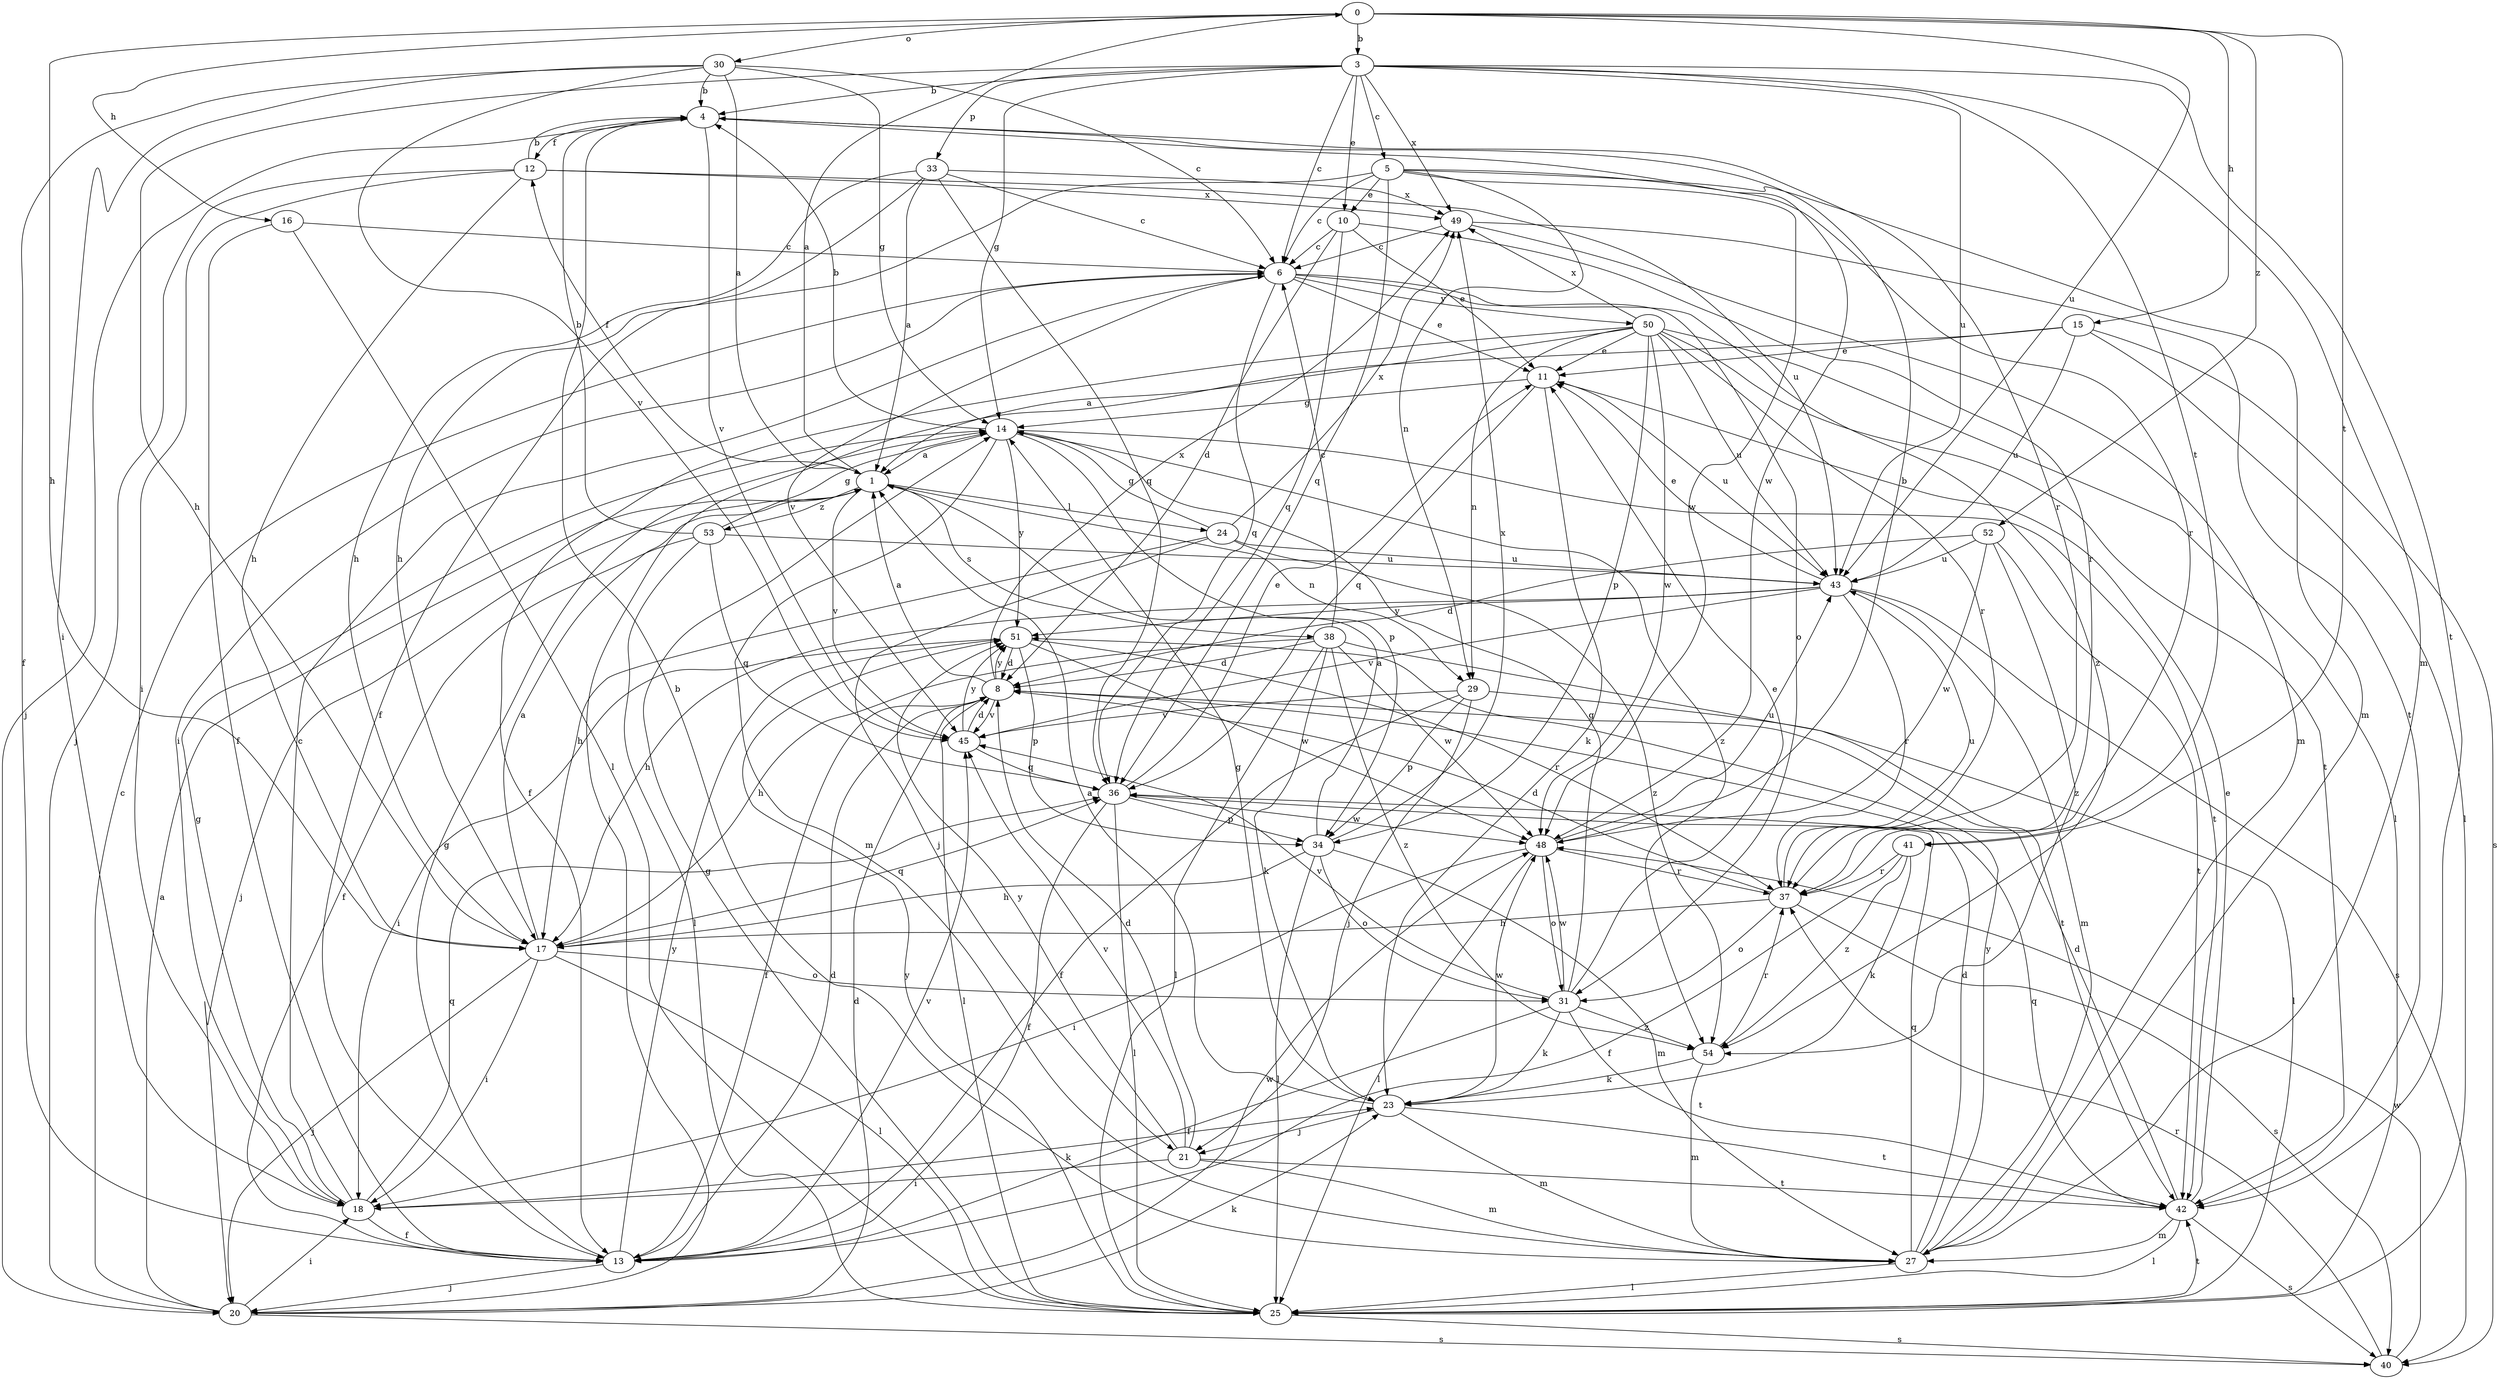 strict digraph  {
0;
1;
3;
4;
5;
6;
8;
10;
11;
12;
13;
14;
15;
16;
17;
18;
20;
21;
23;
24;
25;
27;
29;
30;
31;
33;
34;
36;
37;
38;
40;
41;
42;
43;
45;
48;
49;
50;
51;
52;
53;
54;
0 -> 3  [label=b];
0 -> 15  [label=h];
0 -> 16  [label=h];
0 -> 17  [label=h];
0 -> 30  [label=o];
0 -> 41  [label=t];
0 -> 43  [label=u];
0 -> 52  [label=z];
1 -> 0  [label=a];
1 -> 12  [label=f];
1 -> 20  [label=j];
1 -> 24  [label=l];
1 -> 29  [label=n];
1 -> 38  [label=s];
1 -> 45  [label=v];
1 -> 53  [label=z];
3 -> 4  [label=b];
3 -> 5  [label=c];
3 -> 6  [label=c];
3 -> 10  [label=e];
3 -> 14  [label=g];
3 -> 17  [label=h];
3 -> 27  [label=m];
3 -> 33  [label=p];
3 -> 41  [label=t];
3 -> 42  [label=t];
3 -> 43  [label=u];
3 -> 49  [label=x];
4 -> 12  [label=f];
4 -> 20  [label=j];
4 -> 37  [label=r];
4 -> 45  [label=v];
4 -> 48  [label=w];
5 -> 6  [label=c];
5 -> 10  [label=e];
5 -> 17  [label=h];
5 -> 27  [label=m];
5 -> 29  [label=n];
5 -> 36  [label=q];
5 -> 37  [label=r];
5 -> 48  [label=w];
6 -> 11  [label=e];
6 -> 18  [label=i];
6 -> 31  [label=o];
6 -> 36  [label=q];
6 -> 45  [label=v];
6 -> 50  [label=y];
6 -> 54  [label=z];
8 -> 1  [label=a];
8 -> 13  [label=f];
8 -> 25  [label=l];
8 -> 45  [label=v];
8 -> 49  [label=x];
8 -> 51  [label=y];
10 -> 6  [label=c];
10 -> 8  [label=d];
10 -> 11  [label=e];
10 -> 36  [label=q];
10 -> 37  [label=r];
11 -> 14  [label=g];
11 -> 23  [label=k];
11 -> 36  [label=q];
11 -> 43  [label=u];
12 -> 4  [label=b];
12 -> 17  [label=h];
12 -> 18  [label=i];
12 -> 20  [label=j];
12 -> 43  [label=u];
12 -> 49  [label=x];
13 -> 8  [label=d];
13 -> 14  [label=g];
13 -> 20  [label=j];
13 -> 45  [label=v];
13 -> 51  [label=y];
14 -> 1  [label=a];
14 -> 4  [label=b];
14 -> 27  [label=m];
14 -> 34  [label=p];
14 -> 42  [label=t];
14 -> 51  [label=y];
14 -> 54  [label=z];
15 -> 11  [label=e];
15 -> 20  [label=j];
15 -> 25  [label=l];
15 -> 40  [label=s];
15 -> 43  [label=u];
16 -> 6  [label=c];
16 -> 13  [label=f];
16 -> 25  [label=l];
17 -> 1  [label=a];
17 -> 18  [label=i];
17 -> 20  [label=j];
17 -> 25  [label=l];
17 -> 31  [label=o];
17 -> 36  [label=q];
18 -> 6  [label=c];
18 -> 13  [label=f];
18 -> 14  [label=g];
18 -> 23  [label=k];
18 -> 36  [label=q];
20 -> 1  [label=a];
20 -> 6  [label=c];
20 -> 8  [label=d];
20 -> 18  [label=i];
20 -> 23  [label=k];
20 -> 40  [label=s];
20 -> 48  [label=w];
21 -> 8  [label=d];
21 -> 18  [label=i];
21 -> 27  [label=m];
21 -> 42  [label=t];
21 -> 45  [label=v];
21 -> 51  [label=y];
23 -> 1  [label=a];
23 -> 14  [label=g];
23 -> 21  [label=j];
23 -> 27  [label=m];
23 -> 42  [label=t];
23 -> 48  [label=w];
24 -> 14  [label=g];
24 -> 17  [label=h];
24 -> 21  [label=j];
24 -> 43  [label=u];
24 -> 49  [label=x];
24 -> 54  [label=z];
25 -> 14  [label=g];
25 -> 40  [label=s];
25 -> 42  [label=t];
25 -> 51  [label=y];
27 -> 4  [label=b];
27 -> 8  [label=d];
27 -> 25  [label=l];
27 -> 36  [label=q];
27 -> 51  [label=y];
29 -> 13  [label=f];
29 -> 21  [label=j];
29 -> 25  [label=l];
29 -> 34  [label=p];
29 -> 45  [label=v];
30 -> 1  [label=a];
30 -> 4  [label=b];
30 -> 6  [label=c];
30 -> 13  [label=f];
30 -> 14  [label=g];
30 -> 18  [label=i];
30 -> 45  [label=v];
31 -> 11  [label=e];
31 -> 13  [label=f];
31 -> 14  [label=g];
31 -> 23  [label=k];
31 -> 42  [label=t];
31 -> 45  [label=v];
31 -> 48  [label=w];
31 -> 54  [label=z];
33 -> 1  [label=a];
33 -> 6  [label=c];
33 -> 13  [label=f];
33 -> 17  [label=h];
33 -> 36  [label=q];
33 -> 49  [label=x];
34 -> 1  [label=a];
34 -> 17  [label=h];
34 -> 25  [label=l];
34 -> 27  [label=m];
34 -> 31  [label=o];
34 -> 49  [label=x];
36 -> 11  [label=e];
36 -> 13  [label=f];
36 -> 25  [label=l];
36 -> 34  [label=p];
36 -> 48  [label=w];
37 -> 8  [label=d];
37 -> 17  [label=h];
37 -> 31  [label=o];
37 -> 40  [label=s];
37 -> 43  [label=u];
38 -> 6  [label=c];
38 -> 8  [label=d];
38 -> 17  [label=h];
38 -> 23  [label=k];
38 -> 25  [label=l];
38 -> 42  [label=t];
38 -> 48  [label=w];
38 -> 54  [label=z];
40 -> 37  [label=r];
40 -> 48  [label=w];
41 -> 13  [label=f];
41 -> 23  [label=k];
41 -> 37  [label=r];
41 -> 54  [label=z];
42 -> 8  [label=d];
42 -> 11  [label=e];
42 -> 25  [label=l];
42 -> 27  [label=m];
42 -> 36  [label=q];
42 -> 40  [label=s];
43 -> 11  [label=e];
43 -> 17  [label=h];
43 -> 27  [label=m];
43 -> 37  [label=r];
43 -> 40  [label=s];
43 -> 45  [label=v];
43 -> 51  [label=y];
45 -> 8  [label=d];
45 -> 36  [label=q];
45 -> 51  [label=y];
48 -> 4  [label=b];
48 -> 18  [label=i];
48 -> 25  [label=l];
48 -> 31  [label=o];
48 -> 37  [label=r];
48 -> 43  [label=u];
49 -> 6  [label=c];
49 -> 27  [label=m];
49 -> 42  [label=t];
50 -> 1  [label=a];
50 -> 11  [label=e];
50 -> 13  [label=f];
50 -> 25  [label=l];
50 -> 29  [label=n];
50 -> 34  [label=p];
50 -> 37  [label=r];
50 -> 42  [label=t];
50 -> 43  [label=u];
50 -> 48  [label=w];
50 -> 49  [label=x];
51 -> 8  [label=d];
51 -> 18  [label=i];
51 -> 34  [label=p];
51 -> 37  [label=r];
51 -> 48  [label=w];
52 -> 8  [label=d];
52 -> 42  [label=t];
52 -> 43  [label=u];
52 -> 48  [label=w];
52 -> 54  [label=z];
53 -> 4  [label=b];
53 -> 13  [label=f];
53 -> 14  [label=g];
53 -> 25  [label=l];
53 -> 36  [label=q];
53 -> 43  [label=u];
54 -> 23  [label=k];
54 -> 27  [label=m];
54 -> 37  [label=r];
}
